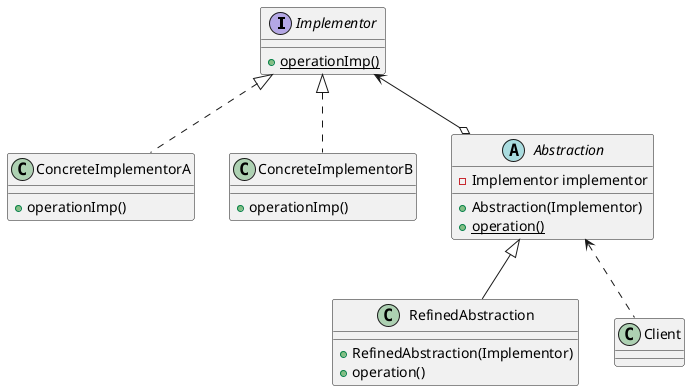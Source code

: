 @startuml

interface Implementor {
  + {static} operationImp()
}

class ConcreteImplementorA {
  + operationImp()
}

class ConcreteImplementorB {
  + operationImp()
}

Implementor <|.. ConcreteImplementorA
Implementor <|.. ConcreteImplementorB

abstract Abstraction {
  - Implementor implementor
  + Abstraction(Implementor)
  + {static} operation()
}

Implementor <--o Abstraction

class RefinedAbstraction {
  + RefinedAbstraction(Implementor)
  + operation()
}

Abstraction <|-- RefinedAbstraction

Abstraction <.. Client

@enduml

